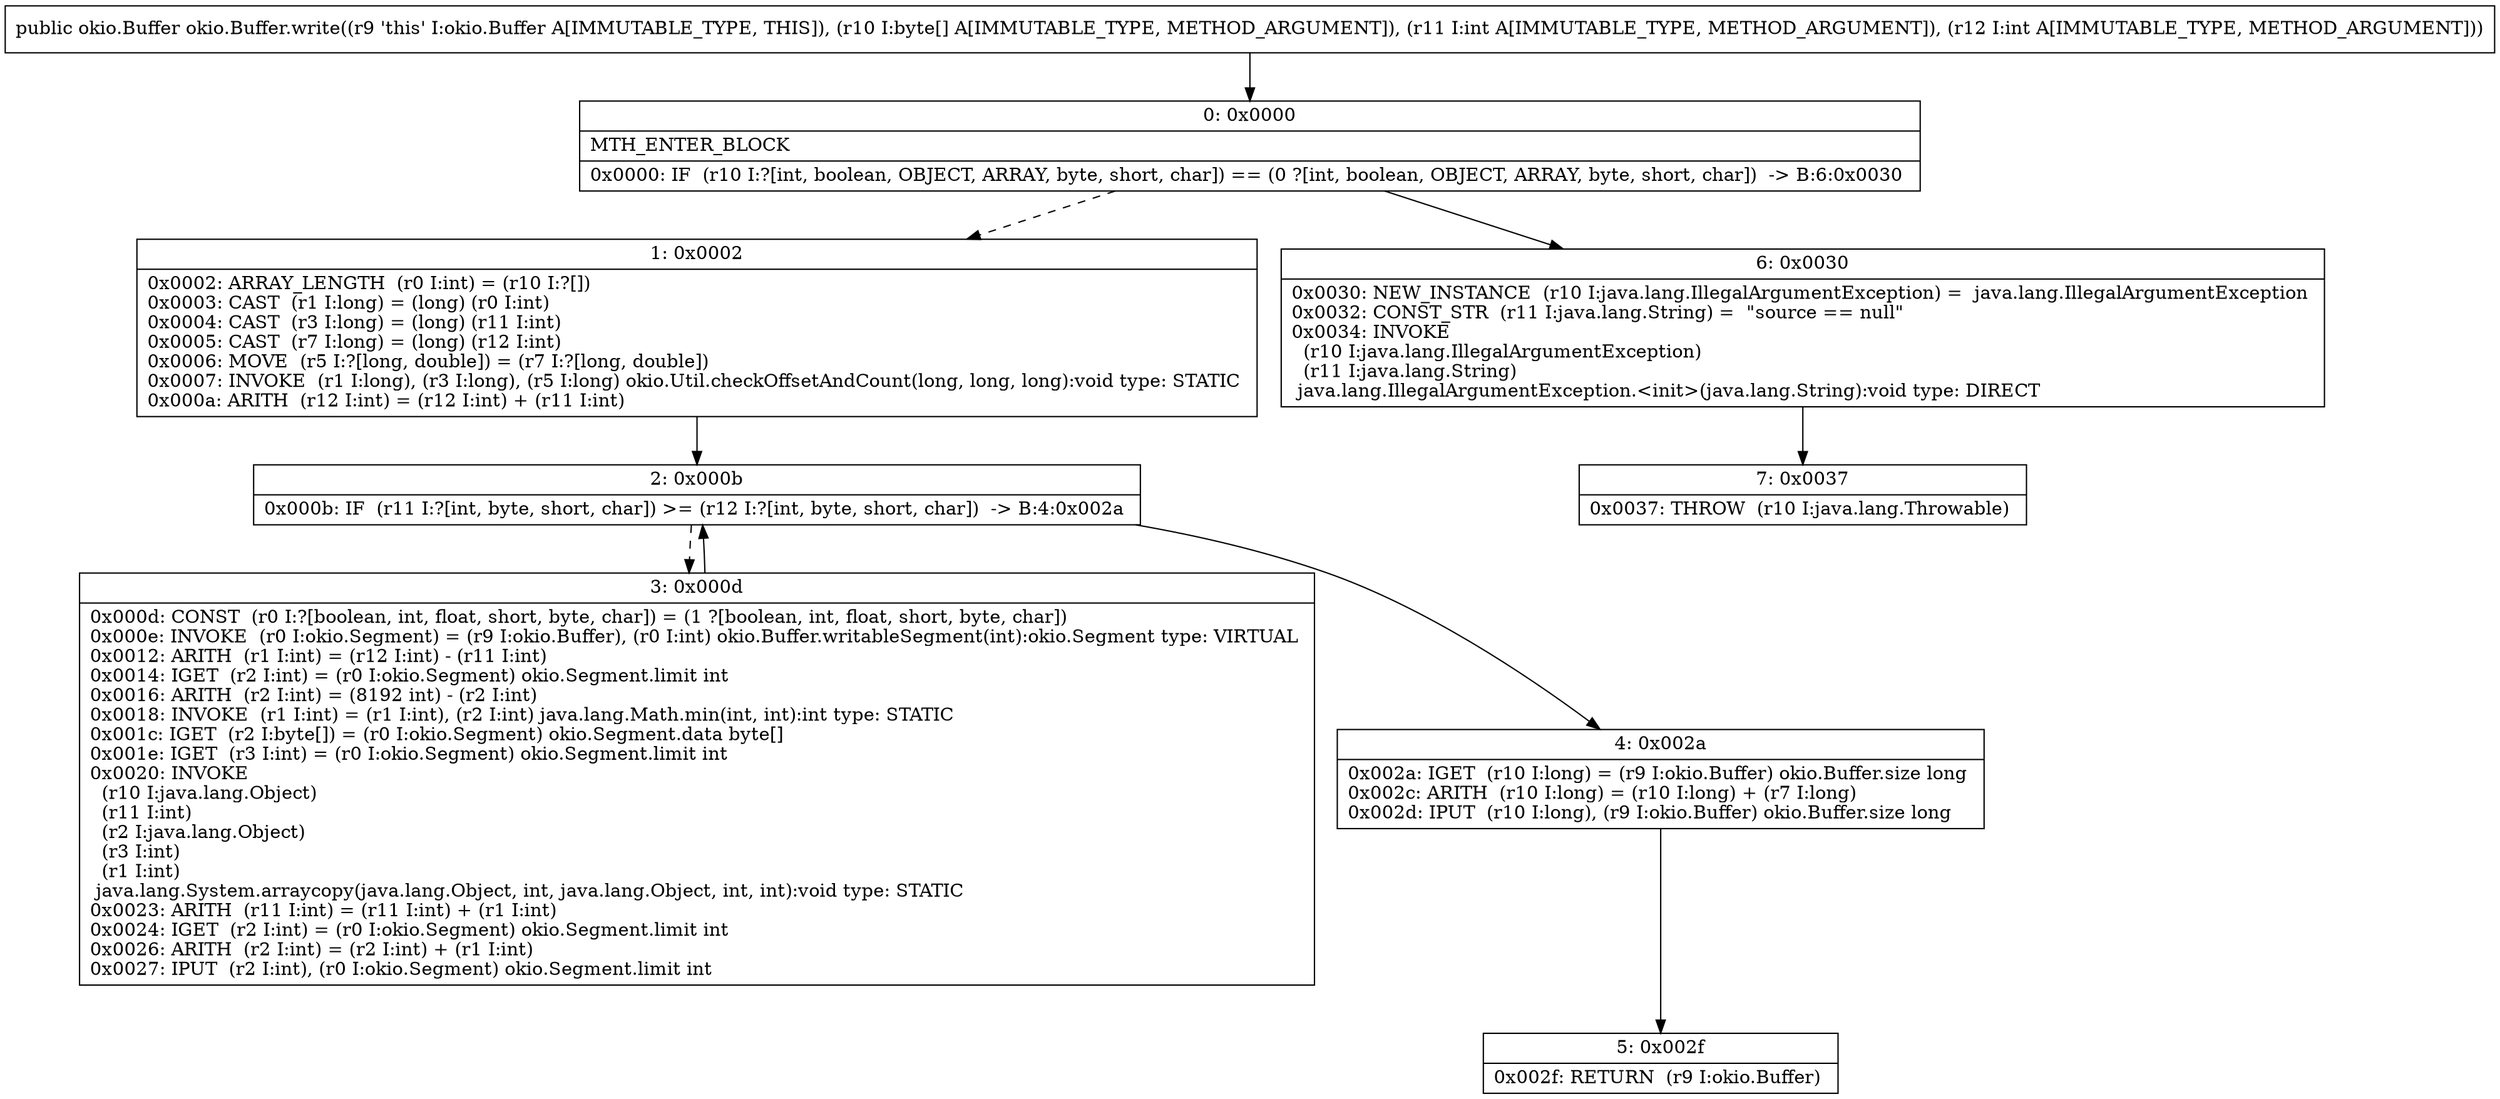 digraph "CFG forokio.Buffer.write([BII)Lokio\/Buffer;" {
Node_0 [shape=record,label="{0\:\ 0x0000|MTH_ENTER_BLOCK\l|0x0000: IF  (r10 I:?[int, boolean, OBJECT, ARRAY, byte, short, char]) == (0 ?[int, boolean, OBJECT, ARRAY, byte, short, char])  \-\> B:6:0x0030 \l}"];
Node_1 [shape=record,label="{1\:\ 0x0002|0x0002: ARRAY_LENGTH  (r0 I:int) = (r10 I:?[]) \l0x0003: CAST  (r1 I:long) = (long) (r0 I:int) \l0x0004: CAST  (r3 I:long) = (long) (r11 I:int) \l0x0005: CAST  (r7 I:long) = (long) (r12 I:int) \l0x0006: MOVE  (r5 I:?[long, double]) = (r7 I:?[long, double]) \l0x0007: INVOKE  (r1 I:long), (r3 I:long), (r5 I:long) okio.Util.checkOffsetAndCount(long, long, long):void type: STATIC \l0x000a: ARITH  (r12 I:int) = (r12 I:int) + (r11 I:int) \l}"];
Node_2 [shape=record,label="{2\:\ 0x000b|0x000b: IF  (r11 I:?[int, byte, short, char]) \>= (r12 I:?[int, byte, short, char])  \-\> B:4:0x002a \l}"];
Node_3 [shape=record,label="{3\:\ 0x000d|0x000d: CONST  (r0 I:?[boolean, int, float, short, byte, char]) = (1 ?[boolean, int, float, short, byte, char]) \l0x000e: INVOKE  (r0 I:okio.Segment) = (r9 I:okio.Buffer), (r0 I:int) okio.Buffer.writableSegment(int):okio.Segment type: VIRTUAL \l0x0012: ARITH  (r1 I:int) = (r12 I:int) \- (r11 I:int) \l0x0014: IGET  (r2 I:int) = (r0 I:okio.Segment) okio.Segment.limit int \l0x0016: ARITH  (r2 I:int) = (8192 int) \- (r2 I:int) \l0x0018: INVOKE  (r1 I:int) = (r1 I:int), (r2 I:int) java.lang.Math.min(int, int):int type: STATIC \l0x001c: IGET  (r2 I:byte[]) = (r0 I:okio.Segment) okio.Segment.data byte[] \l0x001e: IGET  (r3 I:int) = (r0 I:okio.Segment) okio.Segment.limit int \l0x0020: INVOKE  \l  (r10 I:java.lang.Object)\l  (r11 I:int)\l  (r2 I:java.lang.Object)\l  (r3 I:int)\l  (r1 I:int)\l java.lang.System.arraycopy(java.lang.Object, int, java.lang.Object, int, int):void type: STATIC \l0x0023: ARITH  (r11 I:int) = (r11 I:int) + (r1 I:int) \l0x0024: IGET  (r2 I:int) = (r0 I:okio.Segment) okio.Segment.limit int \l0x0026: ARITH  (r2 I:int) = (r2 I:int) + (r1 I:int) \l0x0027: IPUT  (r2 I:int), (r0 I:okio.Segment) okio.Segment.limit int \l}"];
Node_4 [shape=record,label="{4\:\ 0x002a|0x002a: IGET  (r10 I:long) = (r9 I:okio.Buffer) okio.Buffer.size long \l0x002c: ARITH  (r10 I:long) = (r10 I:long) + (r7 I:long) \l0x002d: IPUT  (r10 I:long), (r9 I:okio.Buffer) okio.Buffer.size long \l}"];
Node_5 [shape=record,label="{5\:\ 0x002f|0x002f: RETURN  (r9 I:okio.Buffer) \l}"];
Node_6 [shape=record,label="{6\:\ 0x0030|0x0030: NEW_INSTANCE  (r10 I:java.lang.IllegalArgumentException) =  java.lang.IllegalArgumentException \l0x0032: CONST_STR  (r11 I:java.lang.String) =  \"source == null\" \l0x0034: INVOKE  \l  (r10 I:java.lang.IllegalArgumentException)\l  (r11 I:java.lang.String)\l java.lang.IllegalArgumentException.\<init\>(java.lang.String):void type: DIRECT \l}"];
Node_7 [shape=record,label="{7\:\ 0x0037|0x0037: THROW  (r10 I:java.lang.Throwable) \l}"];
MethodNode[shape=record,label="{public okio.Buffer okio.Buffer.write((r9 'this' I:okio.Buffer A[IMMUTABLE_TYPE, THIS]), (r10 I:byte[] A[IMMUTABLE_TYPE, METHOD_ARGUMENT]), (r11 I:int A[IMMUTABLE_TYPE, METHOD_ARGUMENT]), (r12 I:int A[IMMUTABLE_TYPE, METHOD_ARGUMENT])) }"];
MethodNode -> Node_0;
Node_0 -> Node_1[style=dashed];
Node_0 -> Node_6;
Node_1 -> Node_2;
Node_2 -> Node_3[style=dashed];
Node_2 -> Node_4;
Node_3 -> Node_2;
Node_4 -> Node_5;
Node_6 -> Node_7;
}

